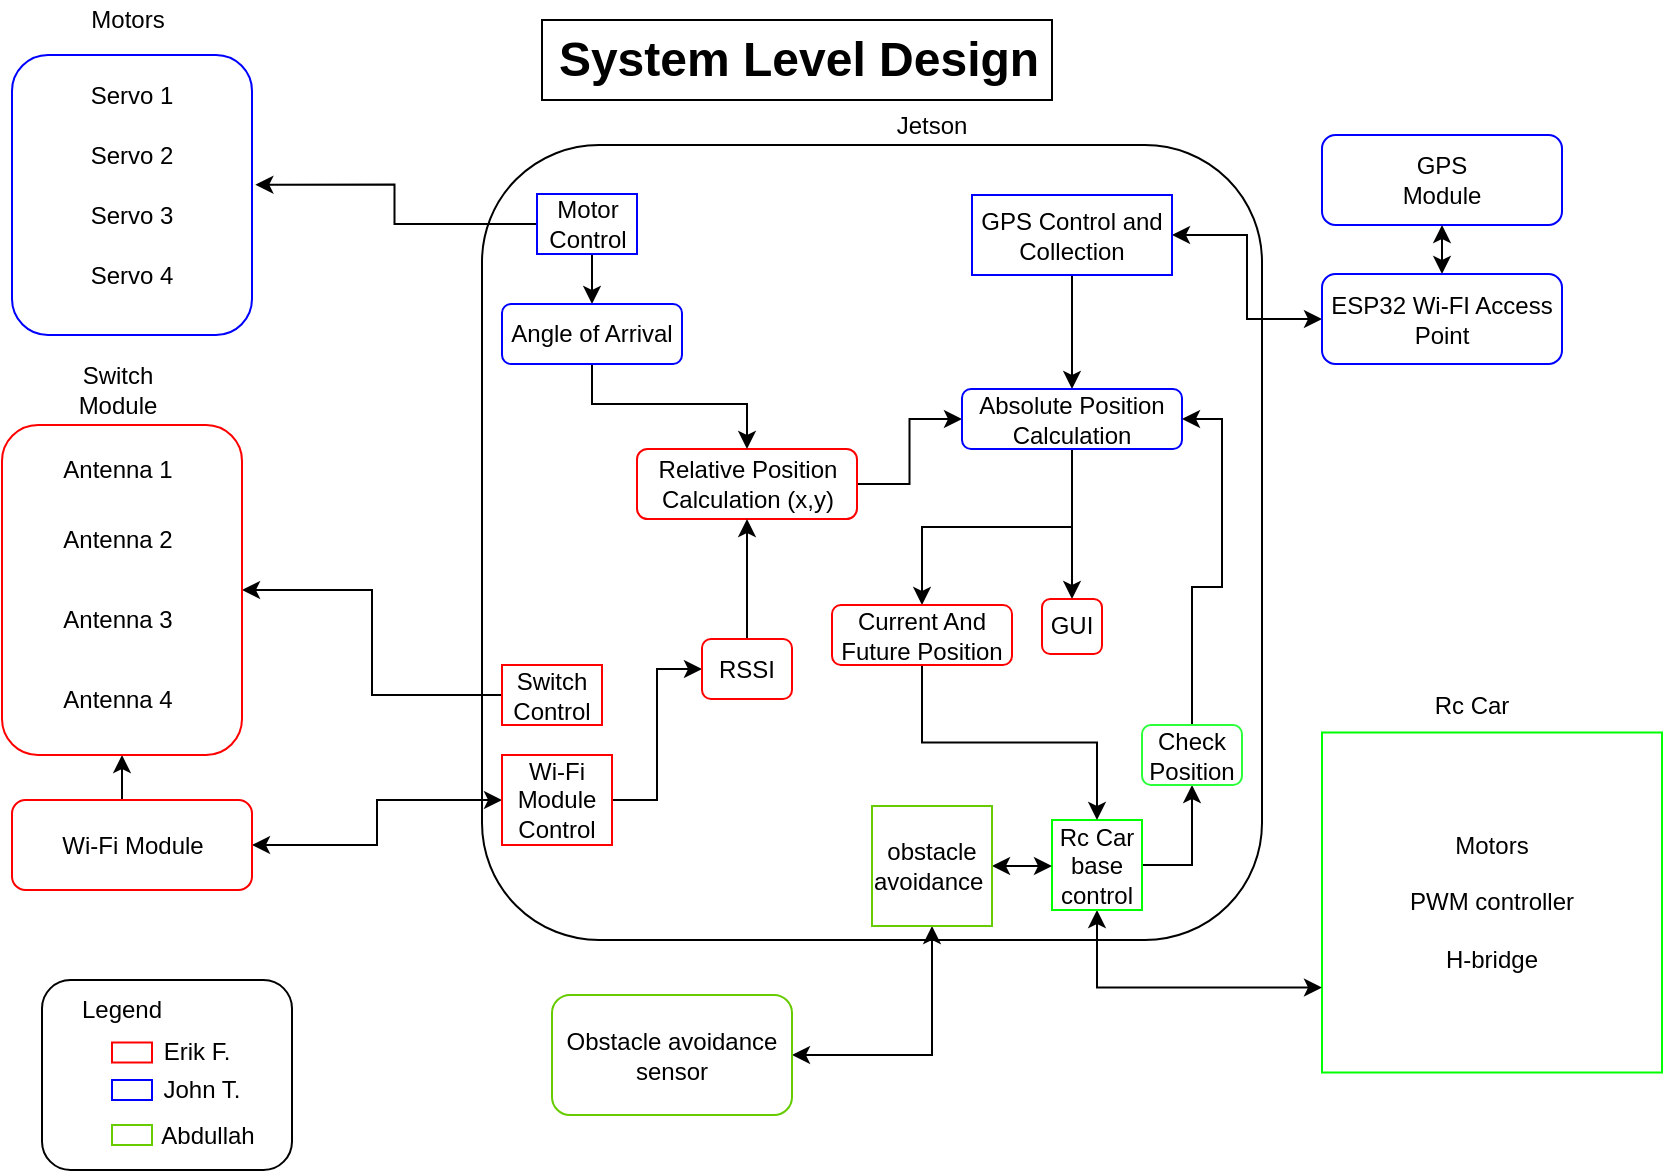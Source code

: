 <mxfile version="14.3.2" type="github">
  <diagram id="iUi8g271cqGeeiUrCEH1" name="Page-1">
    <mxGraphModel dx="1185" dy="636" grid="1" gridSize="10" guides="1" tooltips="1" connect="1" arrows="1" fold="1" page="1" pageScale="1" pageWidth="850" pageHeight="1100" math="0" shadow="0">
      <root>
        <mxCell id="0" />
        <mxCell id="1" parent="0" />
        <mxCell id="WtF5FToV0hVjw0mfeZgF-1" value="" style="rounded=1;whiteSpace=wrap;html=1;" parent="1" vertex="1">
          <mxGeometry x="250" y="182.5" width="390" height="397.5" as="geometry" />
        </mxCell>
        <mxCell id="WtF5FToV0hVjw0mfeZgF-2" value="Jetson" style="text;html=1;strokeColor=none;fillColor=none;align=center;verticalAlign=middle;whiteSpace=wrap;rounded=0;" parent="1" vertex="1">
          <mxGeometry x="455" y="162.5" width="40" height="20" as="geometry" />
        </mxCell>
        <mxCell id="A5llq4PZ68e3I42jYt7O-35" style="edgeStyle=orthogonalEdgeStyle;rounded=0;orthogonalLoop=1;jettySize=auto;html=1;exitX=1;exitY=0.5;exitDx=0;exitDy=0;entryX=0;entryY=0.5;entryDx=0;entryDy=0;startArrow=classic;startFill=1;" edge="1" parent="1" source="WtF5FToV0hVjw0mfeZgF-3" target="A5llq4PZ68e3I42jYt7O-1">
          <mxGeometry relative="1" as="geometry" />
        </mxCell>
        <mxCell id="A5llq4PZ68e3I42jYt7O-41" style="edgeStyle=orthogonalEdgeStyle;rounded=0;orthogonalLoop=1;jettySize=auto;html=1;exitX=0.5;exitY=1;exitDx=0;exitDy=0;entryX=0.5;entryY=0;entryDx=0;entryDy=0;startArrow=none;startFill=0;" edge="1" parent="1" source="WtF5FToV0hVjw0mfeZgF-3" target="A5llq4PZ68e3I42jYt7O-39">
          <mxGeometry relative="1" as="geometry" />
        </mxCell>
        <mxCell id="WtF5FToV0hVjw0mfeZgF-3" value="GPS Control and Collection" style="text;html=1;fillColor=none;align=center;verticalAlign=middle;whiteSpace=wrap;rounded=0;strokeColor=#0000FF;" parent="1" vertex="1">
          <mxGeometry x="495" y="207.5" width="100" height="40" as="geometry" />
        </mxCell>
        <mxCell id="A5llq4PZ68e3I42jYt7O-22" style="edgeStyle=orthogonalEdgeStyle;rounded=0;orthogonalLoop=1;jettySize=auto;html=1;exitX=0;exitY=0.5;exitDx=0;exitDy=0;entryX=1;entryY=0.5;entryDx=0;entryDy=0;startArrow=classic;startFill=1;" edge="1" parent="1" source="WtF5FToV0hVjw0mfeZgF-5" target="WtF5FToV0hVjw0mfeZgF-17">
          <mxGeometry relative="1" as="geometry" />
        </mxCell>
        <mxCell id="A5llq4PZ68e3I42jYt7O-31" style="edgeStyle=orthogonalEdgeStyle;rounded=0;orthogonalLoop=1;jettySize=auto;html=1;exitX=1;exitY=0.5;exitDx=0;exitDy=0;entryX=0;entryY=0.5;entryDx=0;entryDy=0;startArrow=none;startFill=0;" edge="1" parent="1" source="WtF5FToV0hVjw0mfeZgF-5" target="A5llq4PZ68e3I42jYt7O-13">
          <mxGeometry relative="1" as="geometry" />
        </mxCell>
        <mxCell id="WtF5FToV0hVjw0mfeZgF-5" value="Wi-Fi Module Control" style="text;html=1;align=center;verticalAlign=middle;whiteSpace=wrap;rounded=0;strokeColor=#FF0000;" parent="1" vertex="1">
          <mxGeometry x="260" y="487.5" width="55" height="45" as="geometry" />
        </mxCell>
        <mxCell id="A5llq4PZ68e3I42jYt7O-23" style="edgeStyle=orthogonalEdgeStyle;rounded=0;orthogonalLoop=1;jettySize=auto;html=1;exitX=0;exitY=0.5;exitDx=0;exitDy=0;entryX=1;entryY=0.5;entryDx=0;entryDy=0;startArrow=none;startFill=0;strokeColor=none;" edge="1" parent="1" source="WtF5FToV0hVjw0mfeZgF-6" target="WtF5FToV0hVjw0mfeZgF-22">
          <mxGeometry relative="1" as="geometry" />
        </mxCell>
        <mxCell id="A5llq4PZ68e3I42jYt7O-26" style="edgeStyle=orthogonalEdgeStyle;rounded=0;orthogonalLoop=1;jettySize=auto;html=1;exitX=0;exitY=0.5;exitDx=0;exitDy=0;entryX=1;entryY=0.5;entryDx=0;entryDy=0;startArrow=none;startFill=0;" edge="1" parent="1" source="WtF5FToV0hVjw0mfeZgF-6" target="WtF5FToV0hVjw0mfeZgF-22">
          <mxGeometry relative="1" as="geometry" />
        </mxCell>
        <mxCell id="WtF5FToV0hVjw0mfeZgF-6" value="Switch Control" style="text;html=1;fillColor=none;align=center;verticalAlign=middle;whiteSpace=wrap;rounded=0;strokeColor=#FF0000;" parent="1" vertex="1">
          <mxGeometry x="260" y="442.5" width="50" height="30" as="geometry" />
        </mxCell>
        <mxCell id="A5llq4PZ68e3I42jYt7O-29" style="edgeStyle=orthogonalEdgeStyle;rounded=0;orthogonalLoop=1;jettySize=auto;html=1;exitX=0.25;exitY=1;exitDx=0;exitDy=0;entryX=0.5;entryY=0;entryDx=0;entryDy=0;startArrow=none;startFill=0;" edge="1" parent="1" source="WtF5FToV0hVjw0mfeZgF-7" target="A5llq4PZ68e3I42jYt7O-15">
          <mxGeometry relative="1" as="geometry" />
        </mxCell>
        <mxCell id="A5llq4PZ68e3I42jYt7O-51" style="edgeStyle=orthogonalEdgeStyle;rounded=0;orthogonalLoop=1;jettySize=auto;html=1;exitX=0;exitY=0.5;exitDx=0;exitDy=0;entryX=1.014;entryY=0.463;entryDx=0;entryDy=0;entryPerimeter=0;startArrow=none;startFill=0;" edge="1" parent="1" source="WtF5FToV0hVjw0mfeZgF-7" target="WtF5FToV0hVjw0mfeZgF-26">
          <mxGeometry relative="1" as="geometry" />
        </mxCell>
        <mxCell id="WtF5FToV0hVjw0mfeZgF-7" value="Motor Control" style="text;html=1;fillColor=none;align=center;verticalAlign=middle;whiteSpace=wrap;rounded=0;strokeColor=#0000FF;" parent="1" vertex="1">
          <mxGeometry x="277.5" y="207" width="50" height="30" as="geometry" />
        </mxCell>
        <mxCell id="A5llq4PZ68e3I42jYt7O-30" style="edgeStyle=orthogonalEdgeStyle;rounded=0;orthogonalLoop=1;jettySize=auto;html=1;exitX=0.5;exitY=0;exitDx=0;exitDy=0;entryX=0.5;entryY=1;entryDx=0;entryDy=0;startArrow=none;startFill=0;" edge="1" parent="1" source="WtF5FToV0hVjw0mfeZgF-17" target="WtF5FToV0hVjw0mfeZgF-22">
          <mxGeometry relative="1" as="geometry" />
        </mxCell>
        <mxCell id="WtF5FToV0hVjw0mfeZgF-17" value="" style="rounded=1;whiteSpace=wrap;html=1;strokeColor=#FF0000;" parent="1" vertex="1">
          <mxGeometry x="15" y="510" width="120" height="45" as="geometry" />
        </mxCell>
        <mxCell id="WtF5FToV0hVjw0mfeZgF-21" value="Switch Module" style="text;html=1;strokeColor=none;fillColor=none;align=center;verticalAlign=middle;whiteSpace=wrap;rounded=0;" parent="1" vertex="1">
          <mxGeometry x="32.5" y="290" width="70" height="30" as="geometry" />
        </mxCell>
        <mxCell id="WtF5FToV0hVjw0mfeZgF-22" value="" style="rounded=1;whiteSpace=wrap;html=1;strokeColor=#FF0000;" parent="1" vertex="1">
          <mxGeometry x="10" y="322.5" width="120" height="165" as="geometry" />
        </mxCell>
        <mxCell id="WtF5FToV0hVjw0mfeZgF-23" value="Wi-Fi Module" style="text;html=1;strokeColor=none;fillColor=none;align=center;verticalAlign=middle;whiteSpace=wrap;rounded=0;" parent="1" vertex="1">
          <mxGeometry x="32.5" y="520" width="85" height="25" as="geometry" />
        </mxCell>
        <mxCell id="WtF5FToV0hVjw0mfeZgF-24" value="" style="rounded=1;whiteSpace=wrap;html=1;strokeColor=#0000FF;" parent="1" vertex="1">
          <mxGeometry x="670" y="177.5" width="120" height="45" as="geometry" />
        </mxCell>
        <mxCell id="WtF5FToV0hVjw0mfeZgF-25" value="GPS Module" style="text;html=1;strokeColor=none;fillColor=none;align=center;verticalAlign=middle;whiteSpace=wrap;rounded=0;" parent="1" vertex="1">
          <mxGeometry x="695" y="190" width="70" height="20" as="geometry" />
        </mxCell>
        <mxCell id="WtF5FToV0hVjw0mfeZgF-26" value="" style="rounded=1;whiteSpace=wrap;html=1;strokeColor=#0000FF;" parent="1" vertex="1">
          <mxGeometry x="15" y="137.5" width="120" height="140" as="geometry" />
        </mxCell>
        <mxCell id="WtF5FToV0hVjw0mfeZgF-27" value="Motors" style="text;html=1;strokeColor=none;fillColor=none;align=center;verticalAlign=middle;whiteSpace=wrap;rounded=0;" parent="1" vertex="1">
          <mxGeometry x="37.5" y="110" width="70" height="20" as="geometry" />
        </mxCell>
        <mxCell id="WtF5FToV0hVjw0mfeZgF-35" value="Servo 1" style="text;html=1;strokeColor=none;fillColor=none;align=center;verticalAlign=middle;whiteSpace=wrap;rounded=0;" parent="1" vertex="1">
          <mxGeometry x="50" y="147.5" width="50" height="20" as="geometry" />
        </mxCell>
        <mxCell id="WtF5FToV0hVjw0mfeZgF-37" value="Servo 2" style="text;html=1;strokeColor=none;fillColor=none;align=center;verticalAlign=middle;whiteSpace=wrap;rounded=0;" parent="1" vertex="1">
          <mxGeometry x="50" y="177.5" width="50" height="20" as="geometry" />
        </mxCell>
        <mxCell id="WtF5FToV0hVjw0mfeZgF-39" value="Servo 3" style="text;html=1;strokeColor=none;fillColor=none;align=center;verticalAlign=middle;whiteSpace=wrap;rounded=0;" parent="1" vertex="1">
          <mxGeometry x="50" y="207.5" width="50" height="20" as="geometry" />
        </mxCell>
        <mxCell id="WtF5FToV0hVjw0mfeZgF-40" value="Servo 4" style="text;html=1;strokeColor=none;fillColor=none;align=center;verticalAlign=middle;whiteSpace=wrap;rounded=0;" parent="1" vertex="1">
          <mxGeometry x="50" y="237.5" width="50" height="20" as="geometry" />
        </mxCell>
        <mxCell id="WtF5FToV0hVjw0mfeZgF-45" value="Antenna 2" style="text;html=1;strokeColor=none;fillColor=none;align=center;verticalAlign=middle;whiteSpace=wrap;rounded=0;" parent="1" vertex="1">
          <mxGeometry x="37.5" y="369.5" width="60" height="20" as="geometry" />
        </mxCell>
        <mxCell id="WtF5FToV0hVjw0mfeZgF-46" value="Antenna 1" style="text;html=1;strokeColor=none;fillColor=none;align=center;verticalAlign=middle;whiteSpace=wrap;rounded=0;" parent="1" vertex="1">
          <mxGeometry x="37.5" y="334.5" width="60" height="20" as="geometry" />
        </mxCell>
        <mxCell id="WtF5FToV0hVjw0mfeZgF-47" value="Antenna 3" style="text;html=1;strokeColor=none;fillColor=none;align=center;verticalAlign=middle;whiteSpace=wrap;rounded=0;" parent="1" vertex="1">
          <mxGeometry x="37.5" y="409.5" width="60" height="20" as="geometry" />
        </mxCell>
        <mxCell id="WtF5FToV0hVjw0mfeZgF-48" value="Antenna 4" style="text;html=1;strokeColor=none;fillColor=none;align=center;verticalAlign=middle;whiteSpace=wrap;rounded=0;" parent="1" vertex="1">
          <mxGeometry x="37.5" y="449.5" width="60" height="20" as="geometry" />
        </mxCell>
        <mxCell id="WtF5FToV0hVjw0mfeZgF-57" value="System Level Design" style="text;html=1;fontSize=24;fontStyle=1;verticalAlign=middle;align=center;strokeColor=#000000;" parent="1" vertex="1">
          <mxGeometry x="280" y="120" width="255" height="40" as="geometry" />
        </mxCell>
        <mxCell id="WtF5FToV0hVjw0mfeZgF-62" value="&lt;span style=&quot;color: rgba(0 , 0 , 0 , 0) ; font-family: monospace ; font-size: 0px&quot;&gt;%3CmxGraphModel%3E%3Croot%3E%3CmxCell%20id%3D%220%22%2F%3E%3CmxCell%20id%3D%221%22%20parent%3D%220%22%2F%3E%3CmxCell%20id%3D%222%22%20value%3D%22%22%20style%3D%22rounded%3D0%3BwhiteSpace%3Dwrap%3Bhtml%3D1%3BfillColor%3Dnone%3BstrokeColor%3D%230000FF%3B%22%20vertex%3D%221%22%20parent%3D%221%22%3E%3CmxGeometry%20x%3D%2275%22%20y%3D%22390%22%20width%3D%2220%22%20height%3D%2210%22%20as%3D%22geometry%22%2F%3E%3C%2FmxCell%3E%3C%2Froot%3E%3C%2FmxGraphModel%3E&lt;/span&gt;" style="rounded=1;whiteSpace=wrap;html=1;strokeColor=#000000;" parent="1" vertex="1">
          <mxGeometry x="30" y="600" width="125" height="95" as="geometry" />
        </mxCell>
        <mxCell id="WtF5FToV0hVjw0mfeZgF-63" value="Legend" style="text;html=1;strokeColor=none;fillColor=none;align=center;verticalAlign=middle;whiteSpace=wrap;rounded=0;" parent="1" vertex="1">
          <mxGeometry x="50" y="605" width="40" height="20" as="geometry" />
        </mxCell>
        <mxCell id="WtF5FToV0hVjw0mfeZgF-64" value="Erik F." style="text;html=1;strokeColor=none;fillColor=none;align=center;verticalAlign=middle;whiteSpace=wrap;rounded=0;" parent="1" vertex="1">
          <mxGeometry x="85" y="626.25" width="45" height="20" as="geometry" />
        </mxCell>
        <mxCell id="WtF5FToV0hVjw0mfeZgF-65" value="John T." style="text;html=1;strokeColor=none;fillColor=none;align=center;verticalAlign=middle;whiteSpace=wrap;rounded=0;" parent="1" vertex="1">
          <mxGeometry x="85" y="645" width="50" height="20" as="geometry" />
        </mxCell>
        <mxCell id="WtF5FToV0hVjw0mfeZgF-66" value="" style="rounded=0;whiteSpace=wrap;html=1;fillColor=none;strokeColor=#FF0000;" parent="1" vertex="1">
          <mxGeometry x="65" y="631.25" width="20" height="10" as="geometry" />
        </mxCell>
        <mxCell id="WtF5FToV0hVjw0mfeZgF-67" value="" style="rounded=0;whiteSpace=wrap;html=1;fillColor=none;strokeColor=#0000FF;" parent="1" vertex="1">
          <mxGeometry x="65" y="650" width="20" height="10" as="geometry" />
        </mxCell>
        <mxCell id="uT0wznO6GQe00IirvVxP-1" value="Motors&lt;br&gt;&lt;br&gt;PWM controller&lt;br&gt;&lt;br&gt;H-bridge" style="whiteSpace=wrap;html=1;aspect=fixed;strokeColor=#00FF00;" parent="1" vertex="1">
          <mxGeometry x="670" y="476.25" width="170" height="170" as="geometry" />
        </mxCell>
        <mxCell id="uT0wznO6GQe00IirvVxP-7" value="Rc Car" style="text;html=1;strokeColor=none;fillColor=none;align=center;verticalAlign=middle;whiteSpace=wrap;rounded=0;" parent="1" vertex="1">
          <mxGeometry x="725" y="452.5" width="40" height="20" as="geometry" />
        </mxCell>
        <mxCell id="A5llq4PZ68e3I42jYt7O-36" style="edgeStyle=orthogonalEdgeStyle;rounded=0;orthogonalLoop=1;jettySize=auto;html=1;exitX=0.5;exitY=1;exitDx=0;exitDy=0;entryX=0;entryY=0.75;entryDx=0;entryDy=0;startArrow=classic;startFill=1;" edge="1" parent="1" source="mKIfRyW66ifjaWt-kGTA-1" target="uT0wznO6GQe00IirvVxP-1">
          <mxGeometry relative="1" as="geometry" />
        </mxCell>
        <mxCell id="A5llq4PZ68e3I42jYt7O-49" style="edgeStyle=orthogonalEdgeStyle;rounded=0;orthogonalLoop=1;jettySize=auto;html=1;exitX=1;exitY=0.5;exitDx=0;exitDy=0;entryX=0.5;entryY=1;entryDx=0;entryDy=0;startArrow=none;startFill=0;" edge="1" parent="1" source="mKIfRyW66ifjaWt-kGTA-1" target="A5llq4PZ68e3I42jYt7O-47">
          <mxGeometry relative="1" as="geometry" />
        </mxCell>
        <mxCell id="mKIfRyW66ifjaWt-kGTA-1" value="Rc Car base control" style="whiteSpace=wrap;html=1;aspect=fixed;strokeColor=#00FF00;" parent="1" vertex="1">
          <mxGeometry x="535" y="520" width="45" height="45" as="geometry" />
        </mxCell>
        <mxCell id="A5llq4PZ68e3I42jYt7O-37" style="edgeStyle=orthogonalEdgeStyle;rounded=0;orthogonalLoop=1;jettySize=auto;html=1;exitX=0.5;exitY=1;exitDx=0;exitDy=0;entryX=1;entryY=0.5;entryDx=0;entryDy=0;startArrow=classic;startFill=1;" edge="1" parent="1" source="mKIfRyW66ifjaWt-kGTA-6" target="mKIfRyW66ifjaWt-kGTA-12">
          <mxGeometry relative="1" as="geometry" />
        </mxCell>
        <mxCell id="A5llq4PZ68e3I42jYt7O-38" style="edgeStyle=orthogonalEdgeStyle;rounded=0;orthogonalLoop=1;jettySize=auto;html=1;exitX=1;exitY=0.5;exitDx=0;exitDy=0;entryX=0;entryY=0.5;entryDx=0;entryDy=0;startArrow=classic;startFill=1;" edge="1" parent="1" source="mKIfRyW66ifjaWt-kGTA-6" target="mKIfRyW66ifjaWt-kGTA-1">
          <mxGeometry relative="1" as="geometry" />
        </mxCell>
        <mxCell id="mKIfRyW66ifjaWt-kGTA-6" value="obstacle avoidance&amp;nbsp;" style="whiteSpace=wrap;html=1;aspect=fixed;strokeColor=#66CC00;" parent="1" vertex="1">
          <mxGeometry x="445" y="513" width="60" height="60" as="geometry" />
        </mxCell>
        <mxCell id="mKIfRyW66ifjaWt-kGTA-9" value="Abdullah" style="text;html=1;strokeColor=none;fillColor=none;align=center;verticalAlign=middle;whiteSpace=wrap;rounded=0;" parent="1" vertex="1">
          <mxGeometry x="92.5" y="667.5" width="40" height="20" as="geometry" />
        </mxCell>
        <mxCell id="mKIfRyW66ifjaWt-kGTA-11" value="" style="rounded=0;whiteSpace=wrap;html=1;fillColor=none;strokeColor=#66CC00;" parent="1" vertex="1">
          <mxGeometry x="65" y="672.5" width="20" height="10" as="geometry" />
        </mxCell>
        <mxCell id="mKIfRyW66ifjaWt-kGTA-12" value="Obstacle avoidance sensor" style="rounded=1;whiteSpace=wrap;html=1;strokeColor=#66CC00;" parent="1" vertex="1">
          <mxGeometry x="285" y="607.5" width="120" height="60" as="geometry" />
        </mxCell>
        <mxCell id="A5llq4PZ68e3I42jYt7O-3" style="edgeStyle=orthogonalEdgeStyle;rounded=0;orthogonalLoop=1;jettySize=auto;html=1;exitX=0.5;exitY=0;exitDx=0;exitDy=0;entryX=0.5;entryY=1;entryDx=0;entryDy=0;startArrow=classic;startFill=1;" edge="1" parent="1" source="A5llq4PZ68e3I42jYt7O-1" target="WtF5FToV0hVjw0mfeZgF-24">
          <mxGeometry relative="1" as="geometry" />
        </mxCell>
        <mxCell id="A5llq4PZ68e3I42jYt7O-1" value="ESP32 Wi-FI Access Point" style="rounded=1;whiteSpace=wrap;html=1;strokeColor=#0000FF;" vertex="1" parent="1">
          <mxGeometry x="670" y="247" width="120" height="45" as="geometry" />
        </mxCell>
        <mxCell id="A5llq4PZ68e3I42jYt7O-40" style="edgeStyle=orthogonalEdgeStyle;rounded=0;orthogonalLoop=1;jettySize=auto;html=1;exitX=1;exitY=0.5;exitDx=0;exitDy=0;entryX=0;entryY=0.5;entryDx=0;entryDy=0;startArrow=none;startFill=0;" edge="1" parent="1" source="A5llq4PZ68e3I42jYt7O-7" target="A5llq4PZ68e3I42jYt7O-39">
          <mxGeometry relative="1" as="geometry" />
        </mxCell>
        <mxCell id="A5llq4PZ68e3I42jYt7O-7" value="Relative Position Calculation (x,y)" style="rounded=1;whiteSpace=wrap;html=1;strokeColor=#FF0000;" vertex="1" parent="1">
          <mxGeometry x="327.5" y="334.5" width="110" height="35" as="geometry" />
        </mxCell>
        <mxCell id="A5llq4PZ68e3I42jYt7O-9" value="GUI" style="rounded=1;whiteSpace=wrap;html=1;strokeColor=#FF0000;" vertex="1" parent="1">
          <mxGeometry x="530" y="409.5" width="30" height="27.5" as="geometry" />
        </mxCell>
        <mxCell id="A5llq4PZ68e3I42jYt7O-34" style="edgeStyle=orthogonalEdgeStyle;rounded=0;orthogonalLoop=1;jettySize=auto;html=1;exitX=0.5;exitY=0;exitDx=0;exitDy=0;entryX=0.5;entryY=1;entryDx=0;entryDy=0;startArrow=none;startFill=0;" edge="1" parent="1" source="A5llq4PZ68e3I42jYt7O-13" target="A5llq4PZ68e3I42jYt7O-7">
          <mxGeometry relative="1" as="geometry" />
        </mxCell>
        <mxCell id="A5llq4PZ68e3I42jYt7O-13" value="RSSI" style="rounded=1;whiteSpace=wrap;html=1;strokeColor=#FF0000;" vertex="1" parent="1">
          <mxGeometry x="360" y="429.5" width="45" height="30" as="geometry" />
        </mxCell>
        <mxCell id="A5llq4PZ68e3I42jYt7O-33" style="edgeStyle=orthogonalEdgeStyle;rounded=0;orthogonalLoop=1;jettySize=auto;html=1;exitX=0.5;exitY=1;exitDx=0;exitDy=0;entryX=0.5;entryY=0;entryDx=0;entryDy=0;startArrow=none;startFill=0;" edge="1" parent="1" source="A5llq4PZ68e3I42jYt7O-15" target="A5llq4PZ68e3I42jYt7O-7">
          <mxGeometry relative="1" as="geometry">
            <Array as="points">
              <mxPoint x="305" y="312" />
              <mxPoint x="383" y="312" />
            </Array>
          </mxGeometry>
        </mxCell>
        <mxCell id="A5llq4PZ68e3I42jYt7O-15" value="Angle of Arrival" style="rounded=1;whiteSpace=wrap;html=1;strokeColor=#0000FF;" vertex="1" parent="1">
          <mxGeometry x="260" y="262" width="90" height="30" as="geometry" />
        </mxCell>
        <mxCell id="A5llq4PZ68e3I42jYt7O-43" style="edgeStyle=orthogonalEdgeStyle;rounded=0;orthogonalLoop=1;jettySize=auto;html=1;exitX=0.5;exitY=1;exitDx=0;exitDy=0;entryX=0.5;entryY=0;entryDx=0;entryDy=0;startArrow=none;startFill=0;" edge="1" parent="1" source="A5llq4PZ68e3I42jYt7O-39" target="A5llq4PZ68e3I42jYt7O-42">
          <mxGeometry relative="1" as="geometry" />
        </mxCell>
        <mxCell id="A5llq4PZ68e3I42jYt7O-45" style="edgeStyle=orthogonalEdgeStyle;rounded=0;orthogonalLoop=1;jettySize=auto;html=1;exitX=0.5;exitY=1;exitDx=0;exitDy=0;entryX=0.5;entryY=0;entryDx=0;entryDy=0;startArrow=none;startFill=0;" edge="1" parent="1" source="A5llq4PZ68e3I42jYt7O-39" target="A5llq4PZ68e3I42jYt7O-9">
          <mxGeometry relative="1" as="geometry" />
        </mxCell>
        <mxCell id="A5llq4PZ68e3I42jYt7O-39" value="Absolute Position Calculation" style="rounded=1;whiteSpace=wrap;html=1;strokeColor=#0000FF;" vertex="1" parent="1">
          <mxGeometry x="490" y="304.5" width="110" height="30" as="geometry" />
        </mxCell>
        <mxCell id="A5llq4PZ68e3I42jYt7O-44" style="edgeStyle=orthogonalEdgeStyle;rounded=0;orthogonalLoop=1;jettySize=auto;html=1;exitX=0.5;exitY=1;exitDx=0;exitDy=0;entryX=0.5;entryY=0;entryDx=0;entryDy=0;startArrow=none;startFill=0;" edge="1" parent="1" source="A5llq4PZ68e3I42jYt7O-42" target="mKIfRyW66ifjaWt-kGTA-1">
          <mxGeometry relative="1" as="geometry" />
        </mxCell>
        <mxCell id="A5llq4PZ68e3I42jYt7O-42" value="Current And Future Position" style="rounded=1;whiteSpace=wrap;html=1;strokeColor=#FF0000;" vertex="1" parent="1">
          <mxGeometry x="425" y="412.5" width="90" height="30" as="geometry" />
        </mxCell>
        <mxCell id="A5llq4PZ68e3I42jYt7O-50" style="edgeStyle=orthogonalEdgeStyle;rounded=0;orthogonalLoop=1;jettySize=auto;html=1;exitX=0.5;exitY=0;exitDx=0;exitDy=0;entryX=1;entryY=0.5;entryDx=0;entryDy=0;startArrow=none;startFill=0;" edge="1" parent="1" source="A5llq4PZ68e3I42jYt7O-47" target="A5llq4PZ68e3I42jYt7O-39">
          <mxGeometry relative="1" as="geometry" />
        </mxCell>
        <mxCell id="A5llq4PZ68e3I42jYt7O-47" value="Check Position" style="rounded=1;whiteSpace=wrap;html=1;strokeColor=#2BFF39;" vertex="1" parent="1">
          <mxGeometry x="580" y="472.5" width="50" height="30" as="geometry" />
        </mxCell>
      </root>
    </mxGraphModel>
  </diagram>
</mxfile>
